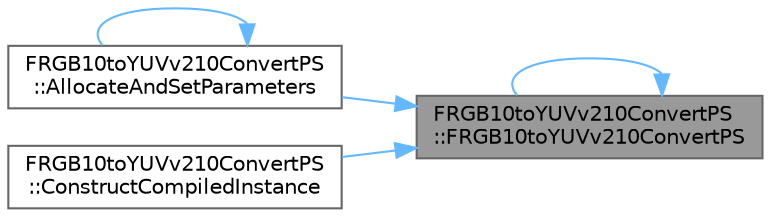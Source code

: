 digraph "FRGB10toYUVv210ConvertPS::FRGB10toYUVv210ConvertPS"
{
 // INTERACTIVE_SVG=YES
 // LATEX_PDF_SIZE
  bgcolor="transparent";
  edge [fontname=Helvetica,fontsize=10,labelfontname=Helvetica,labelfontsize=10];
  node [fontname=Helvetica,fontsize=10,shape=box,height=0.2,width=0.4];
  rankdir="RL";
  Node1 [id="Node000001",label="FRGB10toYUVv210ConvertPS\l::FRGB10toYUVv210ConvertPS",height=0.2,width=0.4,color="gray40", fillcolor="grey60", style="filled", fontcolor="black",tooltip=" "];
  Node1 -> Node1 [id="edge1_Node000001_Node000001",dir="back",color="steelblue1",style="solid",tooltip=" "];
  Node1 -> Node2 [id="edge2_Node000001_Node000002",dir="back",color="steelblue1",style="solid",tooltip=" "];
  Node2 [id="Node000002",label="FRGB10toYUVv210ConvertPS\l::AllocateAndSetParameters",height=0.2,width=0.4,color="grey40", fillcolor="white", style="filled",URL="$d5/d92/classFRGB10toYUVv210ConvertPS.html#a21309fe3fceabe29c451421dfc3c911e",tooltip="Allocates and setup shader parameter in the incoming graph builder."];
  Node2 -> Node2 [id="edge3_Node000002_Node000002",dir="back",color="steelblue1",style="solid",tooltip=" "];
  Node1 -> Node3 [id="edge4_Node000001_Node000003",dir="back",color="steelblue1",style="solid",tooltip=" "];
  Node3 [id="Node000003",label="FRGB10toYUVv210ConvertPS\l::ConstructCompiledInstance",height=0.2,width=0.4,color="grey40", fillcolor="white", style="filled",URL="$d5/d92/classFRGB10toYUVv210ConvertPS.html#a24a0842611e7b28755e427546ecc0090",tooltip=" "];
}
